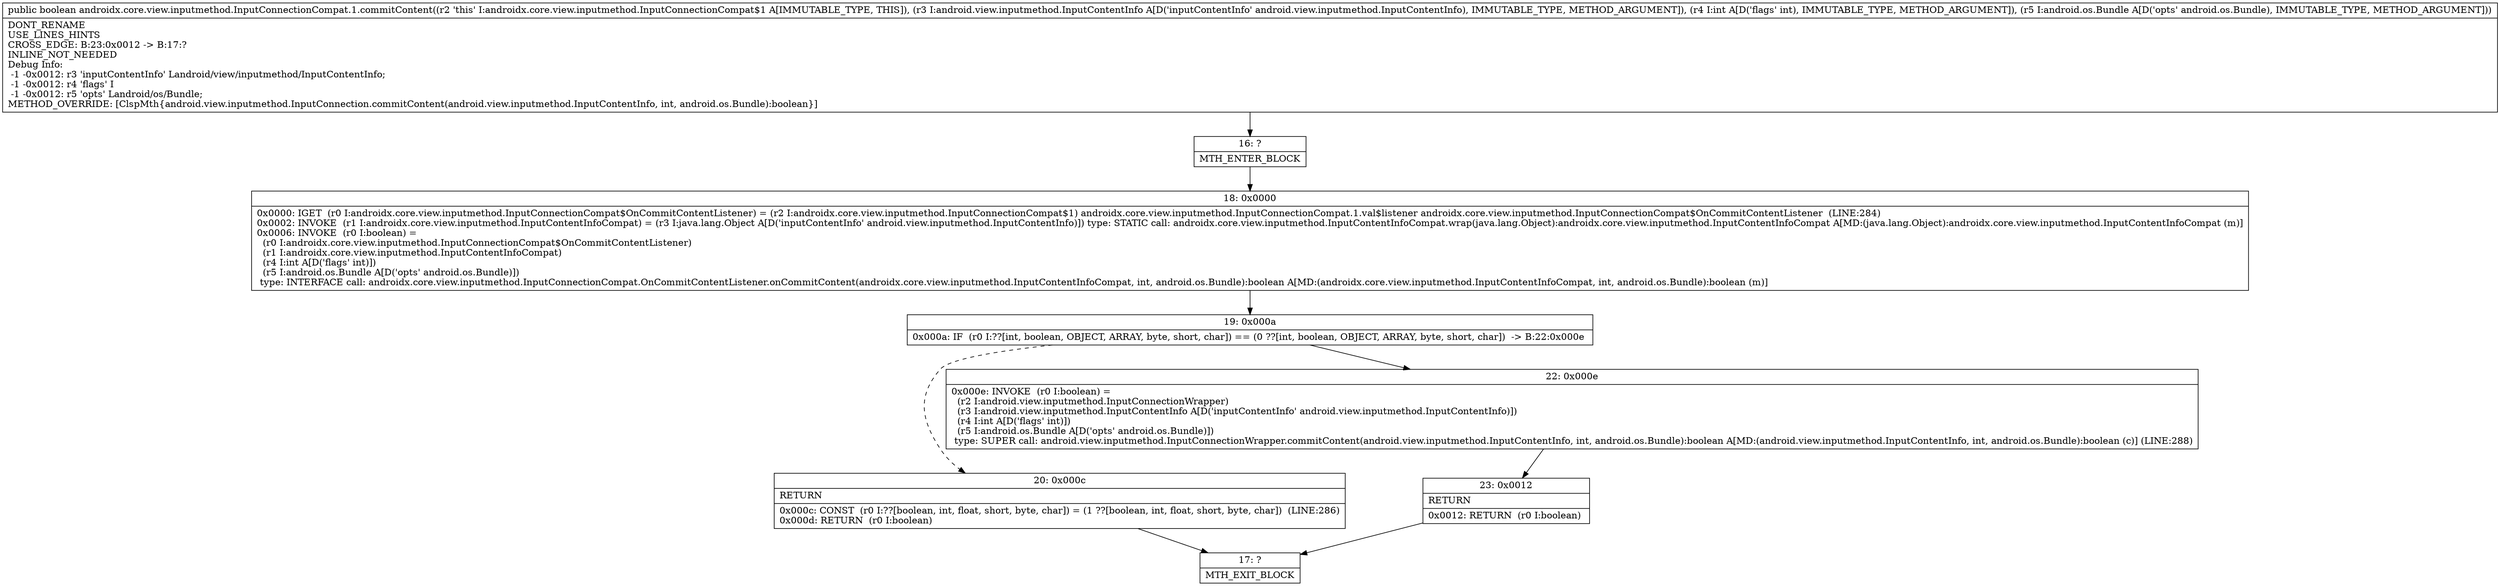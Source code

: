 digraph "CFG forandroidx.core.view.inputmethod.InputConnectionCompat.1.commitContent(Landroid\/view\/inputmethod\/InputContentInfo;ILandroid\/os\/Bundle;)Z" {
Node_16 [shape=record,label="{16\:\ ?|MTH_ENTER_BLOCK\l}"];
Node_18 [shape=record,label="{18\:\ 0x0000|0x0000: IGET  (r0 I:androidx.core.view.inputmethod.InputConnectionCompat$OnCommitContentListener) = (r2 I:androidx.core.view.inputmethod.InputConnectionCompat$1) androidx.core.view.inputmethod.InputConnectionCompat.1.val$listener androidx.core.view.inputmethod.InputConnectionCompat$OnCommitContentListener  (LINE:284)\l0x0002: INVOKE  (r1 I:androidx.core.view.inputmethod.InputContentInfoCompat) = (r3 I:java.lang.Object A[D('inputContentInfo' android.view.inputmethod.InputContentInfo)]) type: STATIC call: androidx.core.view.inputmethod.InputContentInfoCompat.wrap(java.lang.Object):androidx.core.view.inputmethod.InputContentInfoCompat A[MD:(java.lang.Object):androidx.core.view.inputmethod.InputContentInfoCompat (m)]\l0x0006: INVOKE  (r0 I:boolean) = \l  (r0 I:androidx.core.view.inputmethod.InputConnectionCompat$OnCommitContentListener)\l  (r1 I:androidx.core.view.inputmethod.InputContentInfoCompat)\l  (r4 I:int A[D('flags' int)])\l  (r5 I:android.os.Bundle A[D('opts' android.os.Bundle)])\l type: INTERFACE call: androidx.core.view.inputmethod.InputConnectionCompat.OnCommitContentListener.onCommitContent(androidx.core.view.inputmethod.InputContentInfoCompat, int, android.os.Bundle):boolean A[MD:(androidx.core.view.inputmethod.InputContentInfoCompat, int, android.os.Bundle):boolean (m)]\l}"];
Node_19 [shape=record,label="{19\:\ 0x000a|0x000a: IF  (r0 I:??[int, boolean, OBJECT, ARRAY, byte, short, char]) == (0 ??[int, boolean, OBJECT, ARRAY, byte, short, char])  \-\> B:22:0x000e \l}"];
Node_20 [shape=record,label="{20\:\ 0x000c|RETURN\l|0x000c: CONST  (r0 I:??[boolean, int, float, short, byte, char]) = (1 ??[boolean, int, float, short, byte, char])  (LINE:286)\l0x000d: RETURN  (r0 I:boolean) \l}"];
Node_17 [shape=record,label="{17\:\ ?|MTH_EXIT_BLOCK\l}"];
Node_22 [shape=record,label="{22\:\ 0x000e|0x000e: INVOKE  (r0 I:boolean) = \l  (r2 I:android.view.inputmethod.InputConnectionWrapper)\l  (r3 I:android.view.inputmethod.InputContentInfo A[D('inputContentInfo' android.view.inputmethod.InputContentInfo)])\l  (r4 I:int A[D('flags' int)])\l  (r5 I:android.os.Bundle A[D('opts' android.os.Bundle)])\l type: SUPER call: android.view.inputmethod.InputConnectionWrapper.commitContent(android.view.inputmethod.InputContentInfo, int, android.os.Bundle):boolean A[MD:(android.view.inputmethod.InputContentInfo, int, android.os.Bundle):boolean (c)] (LINE:288)\l}"];
Node_23 [shape=record,label="{23\:\ 0x0012|RETURN\l|0x0012: RETURN  (r0 I:boolean) \l}"];
MethodNode[shape=record,label="{public boolean androidx.core.view.inputmethod.InputConnectionCompat.1.commitContent((r2 'this' I:androidx.core.view.inputmethod.InputConnectionCompat$1 A[IMMUTABLE_TYPE, THIS]), (r3 I:android.view.inputmethod.InputContentInfo A[D('inputContentInfo' android.view.inputmethod.InputContentInfo), IMMUTABLE_TYPE, METHOD_ARGUMENT]), (r4 I:int A[D('flags' int), IMMUTABLE_TYPE, METHOD_ARGUMENT]), (r5 I:android.os.Bundle A[D('opts' android.os.Bundle), IMMUTABLE_TYPE, METHOD_ARGUMENT]))  | DONT_RENAME\lUSE_LINES_HINTS\lCROSS_EDGE: B:23:0x0012 \-\> B:17:?\lINLINE_NOT_NEEDED\lDebug Info:\l  \-1 \-0x0012: r3 'inputContentInfo' Landroid\/view\/inputmethod\/InputContentInfo;\l  \-1 \-0x0012: r4 'flags' I\l  \-1 \-0x0012: r5 'opts' Landroid\/os\/Bundle;\lMETHOD_OVERRIDE: [ClspMth\{android.view.inputmethod.InputConnection.commitContent(android.view.inputmethod.InputContentInfo, int, android.os.Bundle):boolean\}]\l}"];
MethodNode -> Node_16;Node_16 -> Node_18;
Node_18 -> Node_19;
Node_19 -> Node_20[style=dashed];
Node_19 -> Node_22;
Node_20 -> Node_17;
Node_22 -> Node_23;
Node_23 -> Node_17;
}

